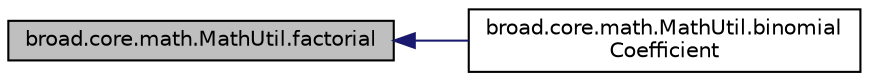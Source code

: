 digraph "broad.core.math.MathUtil.factorial"
{
  edge [fontname="Helvetica",fontsize="10",labelfontname="Helvetica",labelfontsize="10"];
  node [fontname="Helvetica",fontsize="10",shape=record];
  rankdir="LR";
  Node1 [label="broad.core.math.MathUtil.factorial",height=0.2,width=0.4,color="black", fillcolor="grey75", style="filled" fontcolor="black"];
  Node1 -> Node2 [dir="back",color="midnightblue",fontsize="10",style="solid"];
  Node2 [label="broad.core.math.MathUtil.binomial\lCoefficient",height=0.2,width=0.4,color="black", fillcolor="white", style="filled",URL="$classbroad_1_1core_1_1math_1_1_math_util.html#a58478da70c363d994557d12598e1c14b"];
}
